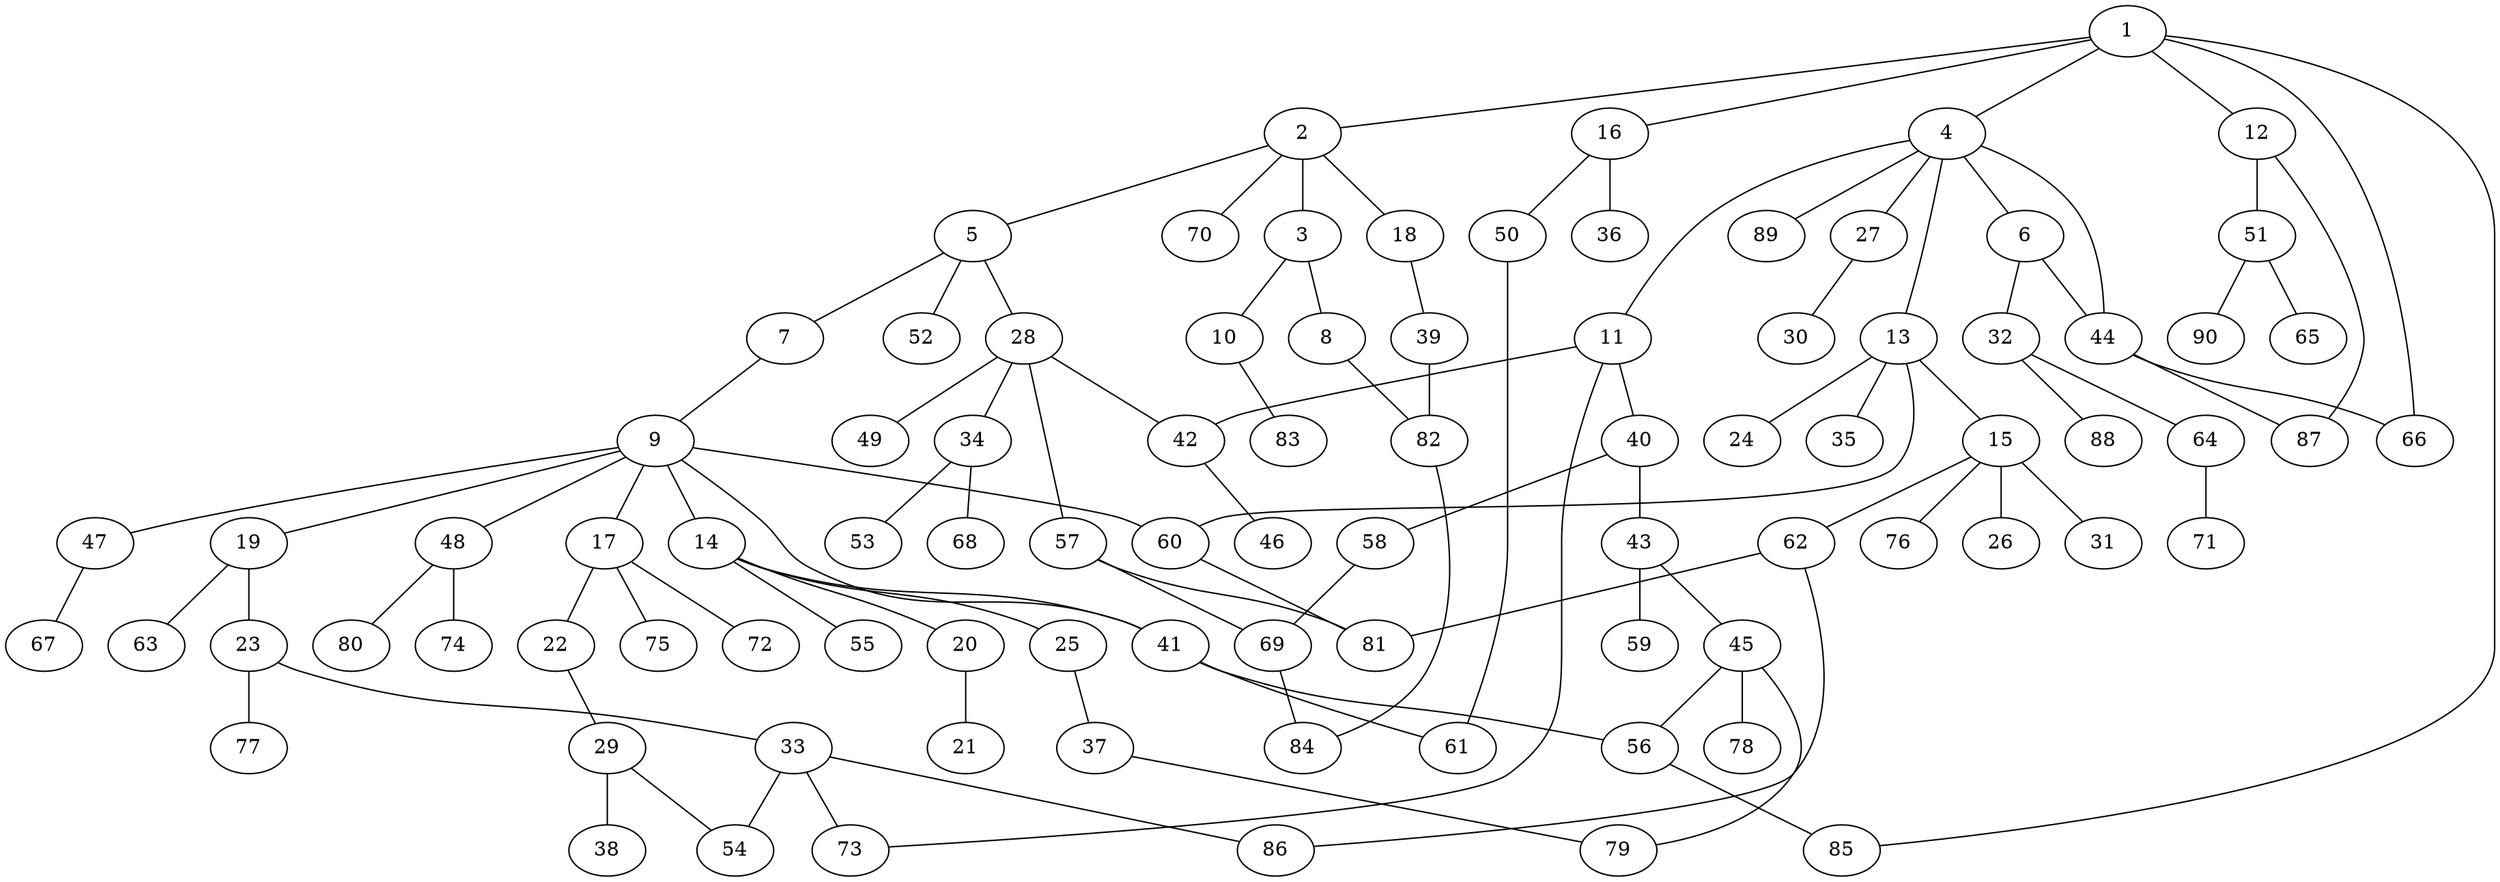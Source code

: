 graph graphname {1--2
1--4
1--12
1--16
1--66
1--85
2--3
2--5
2--18
2--70
3--8
3--10
4--6
4--11
4--13
4--27
4--44
4--89
5--7
5--28
5--52
6--32
6--44
7--9
8--82
9--14
9--17
9--19
9--41
9--47
9--48
9--60
10--83
11--40
11--42
11--73
12--51
12--87
13--15
13--24
13--35
13--60
14--20
14--25
14--41
14--55
15--26
15--31
15--62
15--76
16--36
16--50
17--22
17--72
17--75
18--39
19--23
19--63
20--21
22--29
23--33
23--77
25--37
27--30
28--34
28--42
28--49
28--57
29--38
29--54
32--64
32--88
33--54
33--73
33--86
34--53
34--68
37--79
39--82
40--43
40--58
41--56
41--61
42--46
43--45
43--59
44--66
44--87
45--56
45--78
45--79
47--67
48--74
48--80
50--61
51--65
51--90
56--85
57--69
57--81
58--69
60--81
62--81
62--86
64--71
69--84
82--84
}